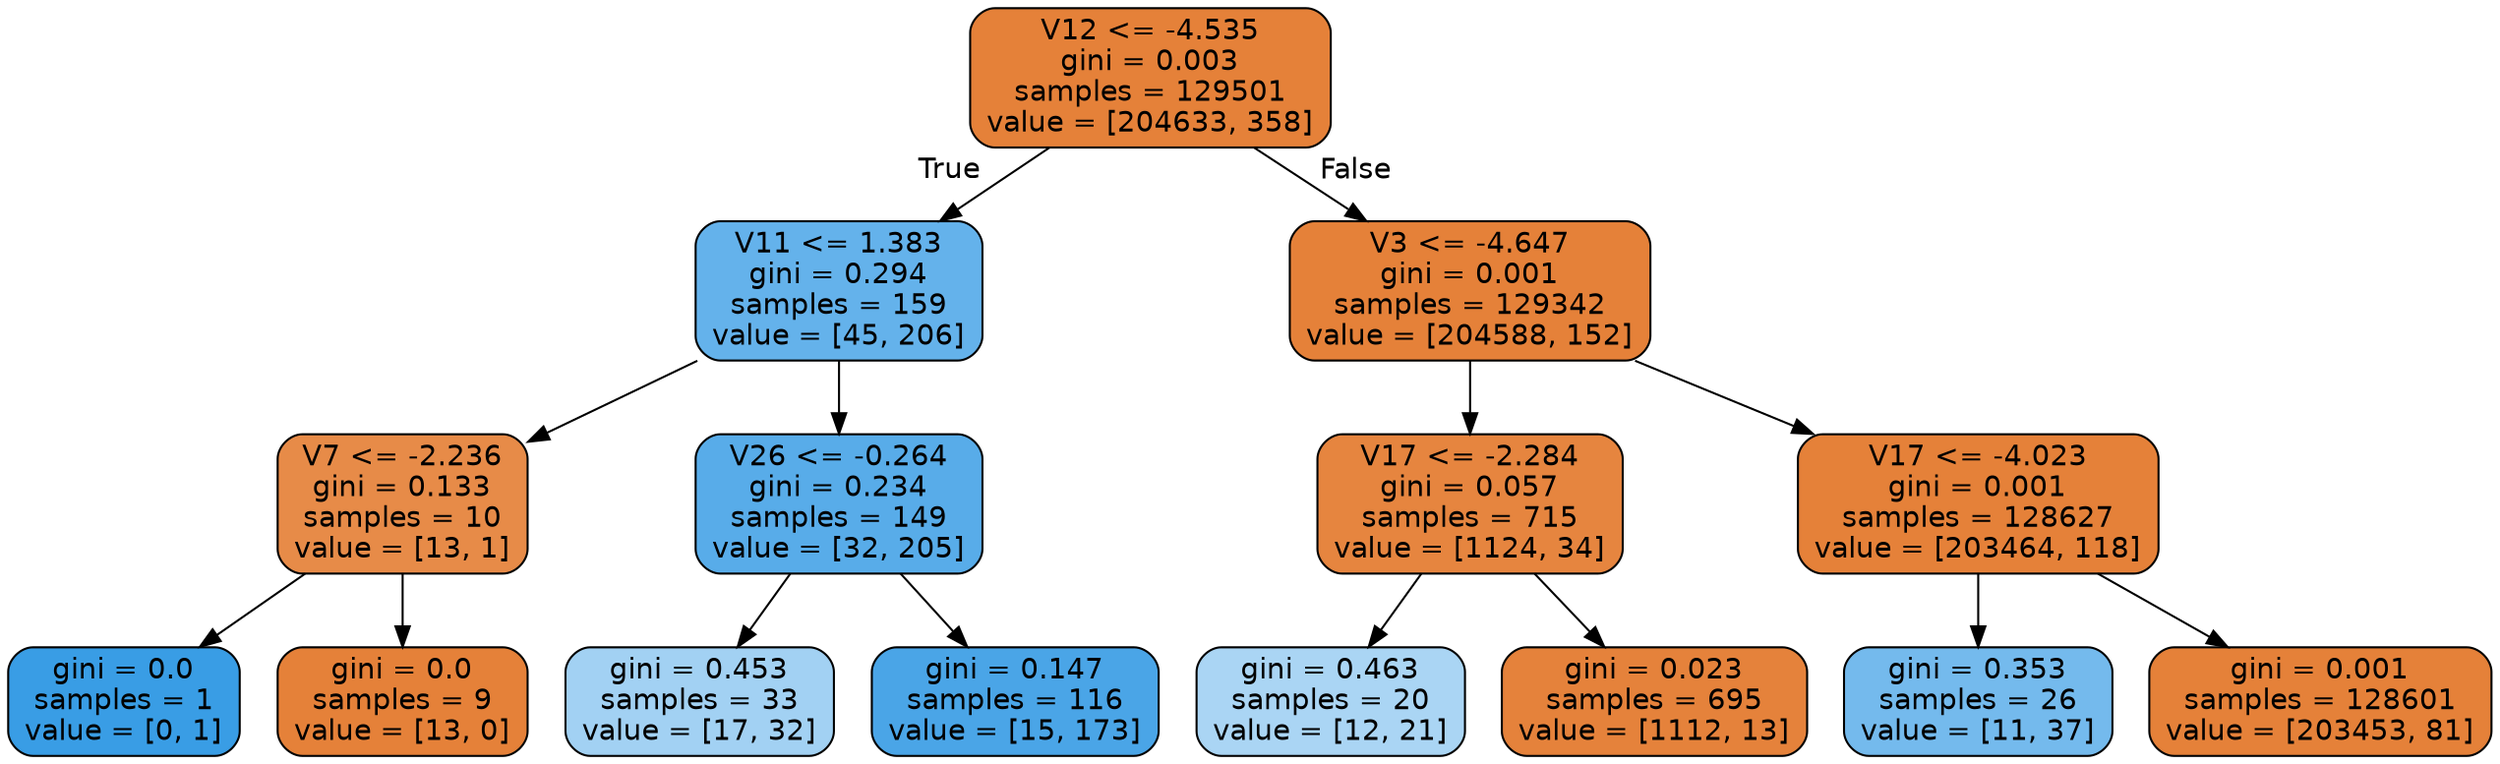digraph Tree {
node [shape=box, style="filled, rounded", color="black", fontname=helvetica] ;
edge [fontname=helvetica] ;
0 [label="V12 <= -4.535\ngini = 0.003\nsamples = 129501\nvalue = [204633, 358]", fillcolor="#e58139"] ;
1 [label="V11 <= 1.383\ngini = 0.294\nsamples = 159\nvalue = [45, 206]", fillcolor="#64b2eb"] ;
0 -> 1 [labeldistance=2.5, labelangle=45, headlabel="True"] ;
2 [label="V7 <= -2.236\ngini = 0.133\nsamples = 10\nvalue = [13, 1]", fillcolor="#e78b48"] ;
1 -> 2 ;
3 [label="gini = 0.0\nsamples = 1\nvalue = [0, 1]", fillcolor="#399de5"] ;
2 -> 3 ;
4 [label="gini = 0.0\nsamples = 9\nvalue = [13, 0]", fillcolor="#e58139"] ;
2 -> 4 ;
5 [label="V26 <= -0.264\ngini = 0.234\nsamples = 149\nvalue = [32, 205]", fillcolor="#58ace9"] ;
1 -> 5 ;
6 [label="gini = 0.453\nsamples = 33\nvalue = [17, 32]", fillcolor="#a2d1f3"] ;
5 -> 6 ;
7 [label="gini = 0.147\nsamples = 116\nvalue = [15, 173]", fillcolor="#4aa5e7"] ;
5 -> 7 ;
8 [label="V3 <= -4.647\ngini = 0.001\nsamples = 129342\nvalue = [204588, 152]", fillcolor="#e58139"] ;
0 -> 8 [labeldistance=2.5, labelangle=-45, headlabel="False"] ;
9 [label="V17 <= -2.284\ngini = 0.057\nsamples = 715\nvalue = [1124, 34]", fillcolor="#e6853f"] ;
8 -> 9 ;
10 [label="gini = 0.463\nsamples = 20\nvalue = [12, 21]", fillcolor="#aad5f4"] ;
9 -> 10 ;
11 [label="gini = 0.023\nsamples = 695\nvalue = [1112, 13]", fillcolor="#e5823b"] ;
9 -> 11 ;
12 [label="V17 <= -4.023\ngini = 0.001\nsamples = 128627\nvalue = [203464, 118]", fillcolor="#e58139"] ;
8 -> 12 ;
13 [label="gini = 0.353\nsamples = 26\nvalue = [11, 37]", fillcolor="#74baed"] ;
12 -> 13 ;
14 [label="gini = 0.001\nsamples = 128601\nvalue = [203453, 81]", fillcolor="#e58139"] ;
12 -> 14 ;
}